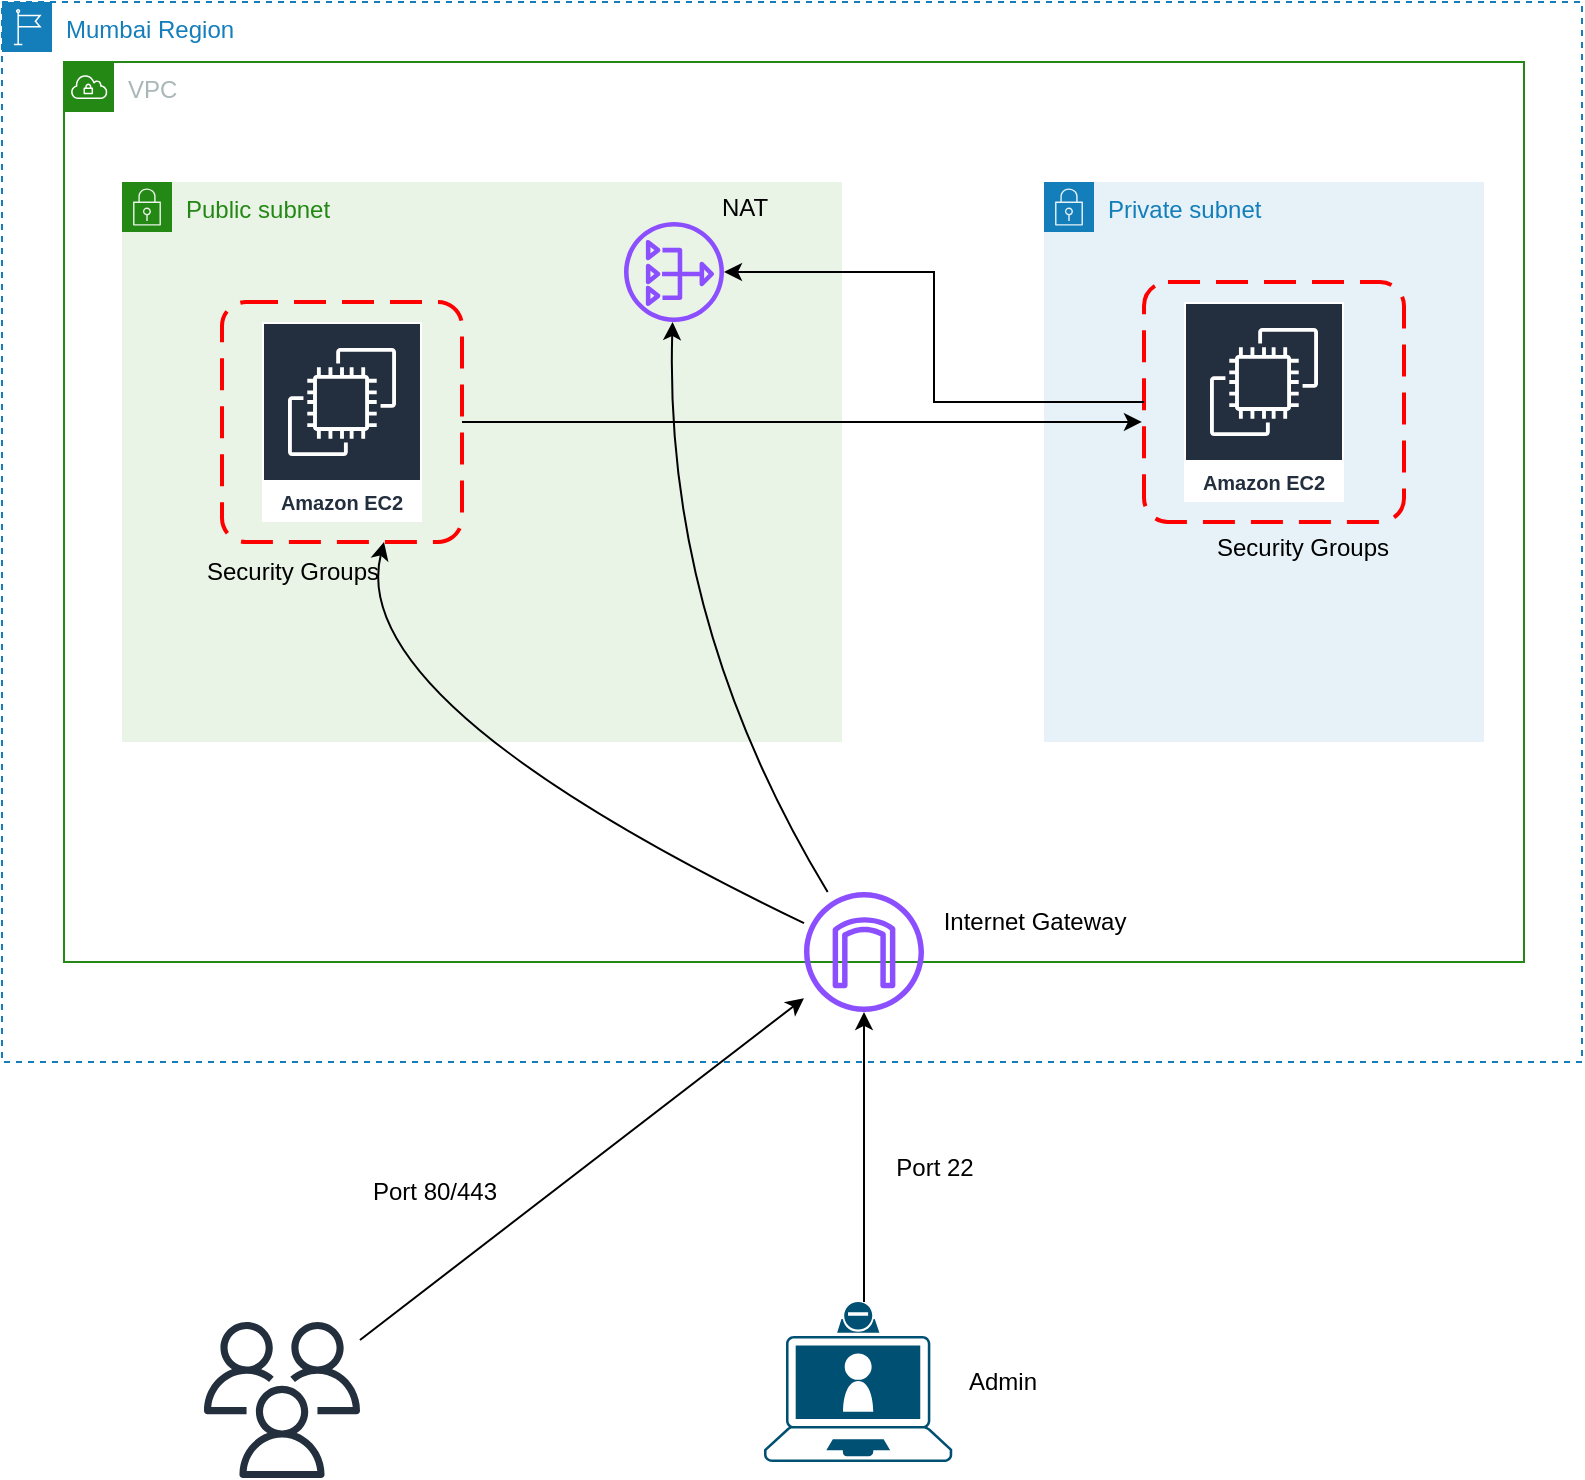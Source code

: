 <mxfile version="21.7.5" type="github">
  <diagram name="Page-1" id="b-6xckVPXs2P2aJV1ba9">
    <mxGraphModel dx="1354" dy="803" grid="1" gridSize="10" guides="1" tooltips="1" connect="1" arrows="1" fold="1" page="1" pageScale="1" pageWidth="827" pageHeight="1169" math="0" shadow="0">
      <root>
        <mxCell id="0" />
        <mxCell id="1" parent="0" />
        <mxCell id="Qzz4wPMc6zzwxHWdUron-1" value="VPC" style="points=[[0,0],[0.25,0],[0.5,0],[0.75,0],[1,0],[1,0.25],[1,0.5],[1,0.75],[1,1],[0.75,1],[0.5,1],[0.25,1],[0,1],[0,0.75],[0,0.5],[0,0.25]];outlineConnect=0;gradientColor=none;html=1;whiteSpace=wrap;fontSize=12;fontStyle=0;container=1;pointerEvents=0;collapsible=0;recursiveResize=0;shape=mxgraph.aws4.group;grIcon=mxgraph.aws4.group_vpc;strokeColor=#248814;fillColor=none;verticalAlign=top;align=left;spacingLeft=30;fontColor=#AAB7B8;dashed=0;" parent="1" vertex="1">
          <mxGeometry x="191" y="200" width="730" height="450" as="geometry" />
        </mxCell>
        <mxCell id="Qzz4wPMc6zzwxHWdUron-2" value="Mumbai Region" style="points=[[0,0],[0.25,0],[0.5,0],[0.75,0],[1,0],[1,0.25],[1,0.5],[1,0.75],[1,1],[0.75,1],[0.5,1],[0.25,1],[0,1],[0,0.75],[0,0.5],[0,0.25]];outlineConnect=0;gradientColor=none;html=1;whiteSpace=wrap;fontSize=12;fontStyle=0;container=1;pointerEvents=0;collapsible=0;recursiveResize=0;shape=mxgraph.aws4.group;grIcon=mxgraph.aws4.group_region;strokeColor=#147EBA;fillColor=none;verticalAlign=top;align=left;spacingLeft=30;fontColor=#147EBA;dashed=1;" parent="1" vertex="1">
          <mxGeometry x="160" y="170" width="790" height="530" as="geometry" />
        </mxCell>
        <mxCell id="Qzz4wPMc6zzwxHWdUron-3" value="Public subnet" style="points=[[0,0],[0.25,0],[0.5,0],[0.75,0],[1,0],[1,0.25],[1,0.5],[1,0.75],[1,1],[0.75,1],[0.5,1],[0.25,1],[0,1],[0,0.75],[0,0.5],[0,0.25]];outlineConnect=0;gradientColor=none;html=1;whiteSpace=wrap;fontSize=12;fontStyle=0;container=1;pointerEvents=0;collapsible=0;recursiveResize=0;shape=mxgraph.aws4.group;grIcon=mxgraph.aws4.group_security_group;grStroke=0;strokeColor=#248814;fillColor=#E9F3E6;verticalAlign=top;align=left;spacingLeft=30;fontColor=#248814;dashed=0;" parent="Qzz4wPMc6zzwxHWdUron-2" vertex="1">
          <mxGeometry x="60" y="90" width="360" height="280" as="geometry" />
        </mxCell>
        <mxCell id="Qzz4wPMc6zzwxHWdUron-4" value="Amazon EC2" style="sketch=0;outlineConnect=0;fontColor=#232F3E;gradientColor=none;strokeColor=#ffffff;fillColor=#232F3E;dashed=0;verticalLabelPosition=middle;verticalAlign=bottom;align=center;html=1;whiteSpace=wrap;fontSize=10;fontStyle=1;spacing=3;shape=mxgraph.aws4.productIcon;prIcon=mxgraph.aws4.ec2;" parent="Qzz4wPMc6zzwxHWdUron-3" vertex="1">
          <mxGeometry x="70" y="70" width="80" height="100" as="geometry" />
        </mxCell>
        <mxCell id="Qzz4wPMc6zzwxHWdUron-5" value="" style="rounded=1;arcSize=10;dashed=1;strokeColor=#ff0000;fillColor=none;gradientColor=none;dashPattern=8 4;strokeWidth=2;" parent="Qzz4wPMc6zzwxHWdUron-3" vertex="1">
          <mxGeometry x="50" y="60" width="120" height="120" as="geometry" />
        </mxCell>
        <mxCell id="Qzz4wPMc6zzwxHWdUron-6" value="" style="sketch=0;outlineConnect=0;fontColor=#232F3E;gradientColor=none;fillColor=#8C4FFF;strokeColor=none;dashed=0;verticalLabelPosition=bottom;verticalAlign=top;align=center;html=1;fontSize=12;fontStyle=0;aspect=fixed;pointerEvents=1;shape=mxgraph.aws4.nat_gateway;" parent="Qzz4wPMc6zzwxHWdUron-3" vertex="1">
          <mxGeometry x="251" y="20" width="50" height="50" as="geometry" />
        </mxCell>
        <mxCell id="3yBkLcb1T3f0heWFdctB-4" value="Security Groups" style="text;html=1;align=center;verticalAlign=middle;resizable=0;points=[];autosize=1;strokeColor=none;fillColor=none;" parent="Qzz4wPMc6zzwxHWdUron-3" vertex="1">
          <mxGeometry x="30" y="180" width="110" height="30" as="geometry" />
        </mxCell>
        <mxCell id="Qzz4wPMc6zzwxHWdUron-7" value="Private subnet" style="points=[[0,0],[0.25,0],[0.5,0],[0.75,0],[1,0],[1,0.25],[1,0.5],[1,0.75],[1,1],[0.75,1],[0.5,1],[0.25,1],[0,1],[0,0.75],[0,0.5],[0,0.25]];outlineConnect=0;gradientColor=none;html=1;whiteSpace=wrap;fontSize=12;fontStyle=0;container=1;pointerEvents=0;collapsible=0;recursiveResize=0;shape=mxgraph.aws4.group;grIcon=mxgraph.aws4.group_security_group;grStroke=0;strokeColor=#147EBA;fillColor=#E6F2F8;verticalAlign=top;align=left;spacingLeft=30;fontColor=#147EBA;dashed=0;" parent="Qzz4wPMc6zzwxHWdUron-2" vertex="1">
          <mxGeometry x="521" y="90" width="220" height="280" as="geometry" />
        </mxCell>
        <mxCell id="Qzz4wPMc6zzwxHWdUron-8" value="Amazon EC2" style="sketch=0;outlineConnect=0;fontColor=#232F3E;gradientColor=none;strokeColor=#ffffff;fillColor=#232F3E;dashed=0;verticalLabelPosition=middle;verticalAlign=bottom;align=center;html=1;whiteSpace=wrap;fontSize=10;fontStyle=1;spacing=3;shape=mxgraph.aws4.productIcon;prIcon=mxgraph.aws4.ec2;" parent="Qzz4wPMc6zzwxHWdUron-7" vertex="1">
          <mxGeometry x="70" y="60" width="80" height="100" as="geometry" />
        </mxCell>
        <mxCell id="Qzz4wPMc6zzwxHWdUron-9" value="" style="rounded=1;arcSize=10;dashed=1;strokeColor=#ff0000;fillColor=none;gradientColor=none;dashPattern=8 4;strokeWidth=2;" parent="Qzz4wPMc6zzwxHWdUron-7" vertex="1">
          <mxGeometry x="50" y="50" width="130" height="120" as="geometry" />
        </mxCell>
        <mxCell id="Qzz4wPMc6zzwxHWdUron-10" value="" style="sketch=0;outlineConnect=0;fontColor=#232F3E;gradientColor=none;fillColor=#8C4FFF;strokeColor=none;dashed=0;verticalLabelPosition=bottom;verticalAlign=top;align=center;html=1;fontSize=12;fontStyle=0;aspect=fixed;pointerEvents=1;shape=mxgraph.aws4.internet_gateway;" parent="Qzz4wPMc6zzwxHWdUron-2" vertex="1">
          <mxGeometry x="401" y="445" width="60" height="60" as="geometry" />
        </mxCell>
        <mxCell id="Qzz4wPMc6zzwxHWdUron-11" value="" style="endArrow=classic;html=1;entryX=0.675;entryY=1;entryDx=0;entryDy=0;entryPerimeter=0;curved=1;" parent="Qzz4wPMc6zzwxHWdUron-2" source="Qzz4wPMc6zzwxHWdUron-10" target="Qzz4wPMc6zzwxHWdUron-5" edge="1">
          <mxGeometry width="50" height="50" relative="1" as="geometry">
            <mxPoint x="491" y="330" as="sourcePoint" />
            <mxPoint x="541" y="280" as="targetPoint" />
            <Array as="points">
              <mxPoint x="171" y="350" />
            </Array>
          </mxGeometry>
        </mxCell>
        <mxCell id="Qzz4wPMc6zzwxHWdUron-12" value="" style="endArrow=classic;html=1;curved=1;" parent="Qzz4wPMc6zzwxHWdUron-2" source="Qzz4wPMc6zzwxHWdUron-10" target="Qzz4wPMc6zzwxHWdUron-6" edge="1">
          <mxGeometry width="50" height="50" relative="1" as="geometry">
            <mxPoint x="371" y="330" as="sourcePoint" />
            <mxPoint x="421" y="280" as="targetPoint" />
            <Array as="points">
              <mxPoint x="331" y="310" />
            </Array>
          </mxGeometry>
        </mxCell>
        <mxCell id="Qzz4wPMc6zzwxHWdUron-13" value="Internet Gateway" style="text;html=1;align=center;verticalAlign=middle;resizable=0;points=[];autosize=1;strokeColor=none;fillColor=none;" parent="Qzz4wPMc6zzwxHWdUron-2" vertex="1">
          <mxGeometry x="461" y="445" width="110" height="30" as="geometry" />
        </mxCell>
        <mxCell id="Qzz4wPMc6zzwxHWdUron-14" style="edgeStyle=orthogonalEdgeStyle;rounded=0;orthogonalLoop=1;jettySize=auto;html=1;" parent="Qzz4wPMc6zzwxHWdUron-2" source="Qzz4wPMc6zzwxHWdUron-9" target="Qzz4wPMc6zzwxHWdUron-6" edge="1">
          <mxGeometry relative="1" as="geometry" />
        </mxCell>
        <mxCell id="Qzz4wPMc6zzwxHWdUron-15" style="rounded=0;orthogonalLoop=1;jettySize=auto;html=1;exitX=1;exitY=0.5;exitDx=0;exitDy=0;entryX=-0.008;entryY=0.583;entryDx=0;entryDy=0;entryPerimeter=0;" parent="Qzz4wPMc6zzwxHWdUron-2" source="Qzz4wPMc6zzwxHWdUron-5" target="Qzz4wPMc6zzwxHWdUron-9" edge="1">
          <mxGeometry relative="1" as="geometry" />
        </mxCell>
        <mxCell id="Qzz4wPMc6zzwxHWdUron-16" style="edgeStyle=orthogonalEdgeStyle;orthogonalLoop=1;jettySize=auto;html=1;curved=1;" parent="1" source="Qzz4wPMc6zzwxHWdUron-17" target="Qzz4wPMc6zzwxHWdUron-10" edge="1">
          <mxGeometry relative="1" as="geometry">
            <Array as="points">
              <mxPoint x="591" y="780" />
              <mxPoint x="591" y="780" />
            </Array>
          </mxGeometry>
        </mxCell>
        <mxCell id="Qzz4wPMc6zzwxHWdUron-17" value="" style="points=[[0.13,0.225,0],[0.5,0,0],[0.87,0.225,0],[0.885,0.5,0],[0.985,0.99,0],[0.5,1,0],[0.015,0.99,0],[0.115,0.5,0]];verticalLabelPosition=bottom;sketch=0;html=1;verticalAlign=top;aspect=fixed;align=center;pointerEvents=1;shape=mxgraph.cisco19.laptop_video_client;fillColor=#005073;strokeColor=none;" parent="1" vertex="1">
          <mxGeometry x="541" y="820" width="94.12" height="80" as="geometry" />
        </mxCell>
        <mxCell id="Qzz4wPMc6zzwxHWdUron-18" value="Port 22" style="text;html=1;align=center;verticalAlign=middle;resizable=0;points=[];autosize=1;strokeColor=none;fillColor=none;" parent="1" vertex="1">
          <mxGeometry x="596" y="738" width="60" height="30" as="geometry" />
        </mxCell>
        <mxCell id="Qzz4wPMc6zzwxHWdUron-19" value="" style="sketch=0;outlineConnect=0;fontColor=#232F3E;gradientColor=none;fillColor=#232F3D;strokeColor=none;dashed=0;verticalLabelPosition=bottom;verticalAlign=top;align=center;html=1;fontSize=12;fontStyle=0;aspect=fixed;pointerEvents=1;shape=mxgraph.aws4.users;" parent="1" vertex="1">
          <mxGeometry x="261" y="830" width="78" height="78" as="geometry" />
        </mxCell>
        <mxCell id="Qzz4wPMc6zzwxHWdUron-20" value="" style="endArrow=classic;html=1;rounded=0;" parent="1" source="Qzz4wPMc6zzwxHWdUron-19" target="Qzz4wPMc6zzwxHWdUron-10" edge="1">
          <mxGeometry width="50" height="50" relative="1" as="geometry">
            <mxPoint x="531" y="860" as="sourcePoint" />
            <mxPoint x="411" y="800" as="targetPoint" />
          </mxGeometry>
        </mxCell>
        <mxCell id="Qzz4wPMc6zzwxHWdUron-21" value="Port 80/443" style="text;html=1;align=center;verticalAlign=middle;resizable=0;points=[];autosize=1;strokeColor=none;fillColor=none;" parent="1" vertex="1">
          <mxGeometry x="331" y="750" width="90" height="30" as="geometry" />
        </mxCell>
        <mxCell id="Qzz4wPMc6zzwxHWdUron-22" value="NAT" style="text;html=1;align=center;verticalAlign=middle;resizable=0;points=[];autosize=1;strokeColor=none;fillColor=none;" parent="1" vertex="1">
          <mxGeometry x="506" y="258" width="50" height="30" as="geometry" />
        </mxCell>
        <mxCell id="3yBkLcb1T3f0heWFdctB-2" value="Security Groups" style="text;html=1;align=center;verticalAlign=middle;resizable=0;points=[];autosize=1;strokeColor=none;fillColor=none;" parent="1" vertex="1">
          <mxGeometry x="755" y="428" width="110" height="30" as="geometry" />
        </mxCell>
        <mxCell id="Oef9xgenGFthcy9wLp-X-1" value="Admin" style="text;html=1;align=center;verticalAlign=middle;resizable=0;points=[];autosize=1;strokeColor=none;fillColor=none;" vertex="1" parent="1">
          <mxGeometry x="630" y="845" width="60" height="30" as="geometry" />
        </mxCell>
      </root>
    </mxGraphModel>
  </diagram>
</mxfile>

